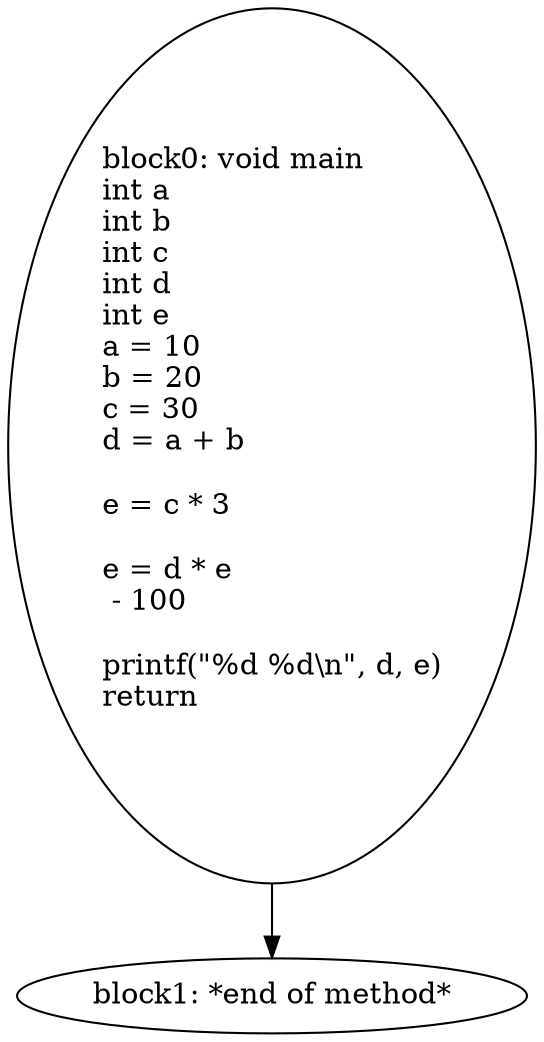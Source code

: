 digraph G {
  block0 [ label="block0: void\ main\lint\ a\lint\ b\lint\ c\lint\ d\lint\ e\la\ =\ 10\lb\ =\ 20\lc\ =\ 30\ld\ =\ a\ +\ b\l\le\ =\ c\ *\ 3\l\le\ =\ d\ *\ e\l\ -\ 100\l\lprintf\(\"%d\ %d\\n\"\,\ d\,\ e\)\lreturn\ \l\l" ];
  block1 [ label="block1: *end\ of\ method*\l" ];
  block0 -> block1;
}
